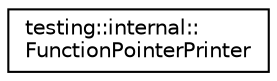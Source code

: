 digraph "Graphical Class Hierarchy"
{
 // INTERACTIVE_SVG=YES
 // LATEX_PDF_SIZE
  edge [fontname="Helvetica",fontsize="10",labelfontname="Helvetica",labelfontsize="10"];
  node [fontname="Helvetica",fontsize="10",shape=record];
  rankdir="LR";
  Node0 [label="testing::internal::\lFunctionPointerPrinter",height=0.2,width=0.4,color="black", fillcolor="white", style="filled",URL="$db/dd9/structtesting_1_1internal_1_1_function_pointer_printer.html",tooltip=" "];
}
